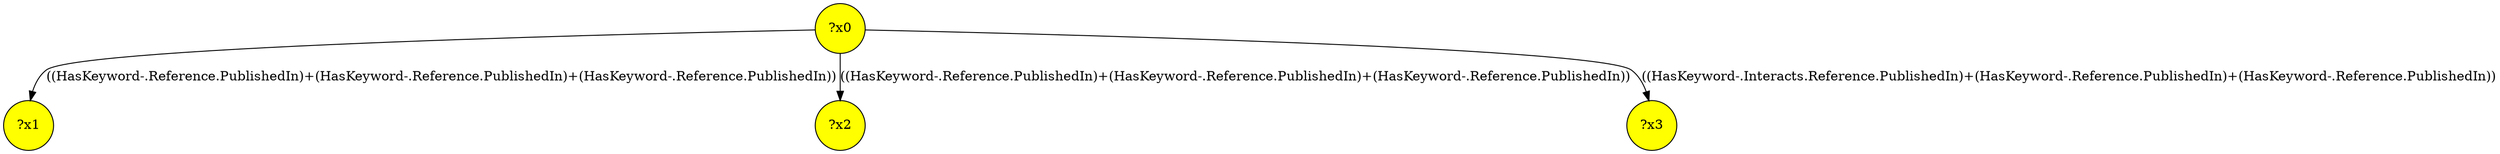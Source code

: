 digraph g {
	x1 [fillcolor="yellow", style="filled," shape=circle, label="?x1"];
	x2 [fillcolor="yellow", style="filled," shape=circle, label="?x2"];
	x3 [fillcolor="yellow", style="filled," shape=circle, label="?x3"];
	x0 [fillcolor="yellow", style="filled," shape=circle, label="?x0"];
	x0 -> x1 [label="((HasKeyword-.Reference.PublishedIn)+(HasKeyword-.Reference.PublishedIn)+(HasKeyword-.Reference.PublishedIn))"];
	x0 -> x2 [label="((HasKeyword-.Reference.PublishedIn)+(HasKeyword-.Reference.PublishedIn)+(HasKeyword-.Reference.PublishedIn))"];
	x0 -> x3 [label="((HasKeyword-.Interacts.Reference.PublishedIn)+(HasKeyword-.Reference.PublishedIn)+(HasKeyword-.Reference.PublishedIn))"];
}
